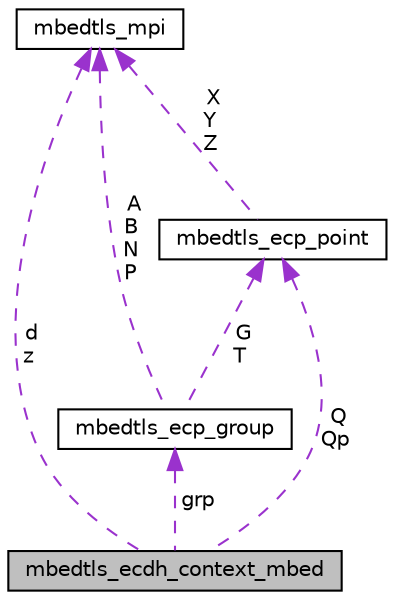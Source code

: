 digraph "mbedtls_ecdh_context_mbed"
{
 // LATEX_PDF_SIZE
  edge [fontname="Helvetica",fontsize="10",labelfontname="Helvetica",labelfontsize="10"];
  node [fontname="Helvetica",fontsize="10",shape=record];
  Node1 [label="mbedtls_ecdh_context_mbed",height=0.2,width=0.4,color="black", fillcolor="grey75", style="filled", fontcolor="black",tooltip=" "];
  Node2 -> Node1 [dir="back",color="darkorchid3",fontsize="10",style="dashed",label=" grp" ,fontname="Helvetica"];
  Node2 [label="mbedtls_ecp_group",height=0.2,width=0.4,color="black", fillcolor="white", style="filled",URL="$d3/d9c/structmbedtls__ecp__group.html",tooltip="The ECP group structure."];
  Node3 -> Node2 [dir="back",color="darkorchid3",fontsize="10",style="dashed",label=" G\nT" ,fontname="Helvetica"];
  Node3 [label="mbedtls_ecp_point",height=0.2,width=0.4,color="black", fillcolor="white", style="filled",URL="$dc/d5a/structmbedtls__ecp__point.html",tooltip="The ECP point structure, in Jacobian coordinates."];
  Node4 -> Node3 [dir="back",color="darkorchid3",fontsize="10",style="dashed",label=" X\nY\nZ" ,fontname="Helvetica"];
  Node4 [label="mbedtls_mpi",height=0.2,width=0.4,color="black", fillcolor="white", style="filled",URL="$d6/d11/structmbedtls__mpi.html",tooltip="MPI structure."];
  Node4 -> Node2 [dir="back",color="darkorchid3",fontsize="10",style="dashed",label=" A\nB\nN\nP" ,fontname="Helvetica"];
  Node3 -> Node1 [dir="back",color="darkorchid3",fontsize="10",style="dashed",label=" Q\nQp" ,fontname="Helvetica"];
  Node4 -> Node1 [dir="back",color="darkorchid3",fontsize="10",style="dashed",label=" d\nz" ,fontname="Helvetica"];
}
